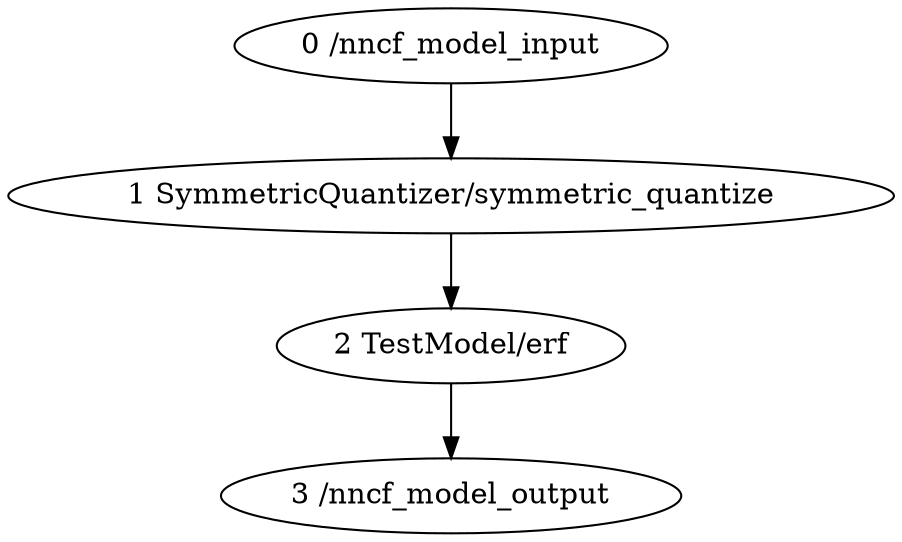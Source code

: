 strict digraph  {
"0 /nncf_model_input" [id=0, scope="", type=nncf_model_input];
"1 SymmetricQuantizer/symmetric_quantize" [id=1, scope=SymmetricQuantizer, type=symmetric_quantize];
"2 TestModel/erf" [id=2, scope=TestModel, type=erf];
"3 /nncf_model_output" [id=3, scope="", type=nncf_model_output];
"0 /nncf_model_input" -> "1 SymmetricQuantizer/symmetric_quantize";
"1 SymmetricQuantizer/symmetric_quantize" -> "2 TestModel/erf";
"2 TestModel/erf" -> "3 /nncf_model_output";
}
